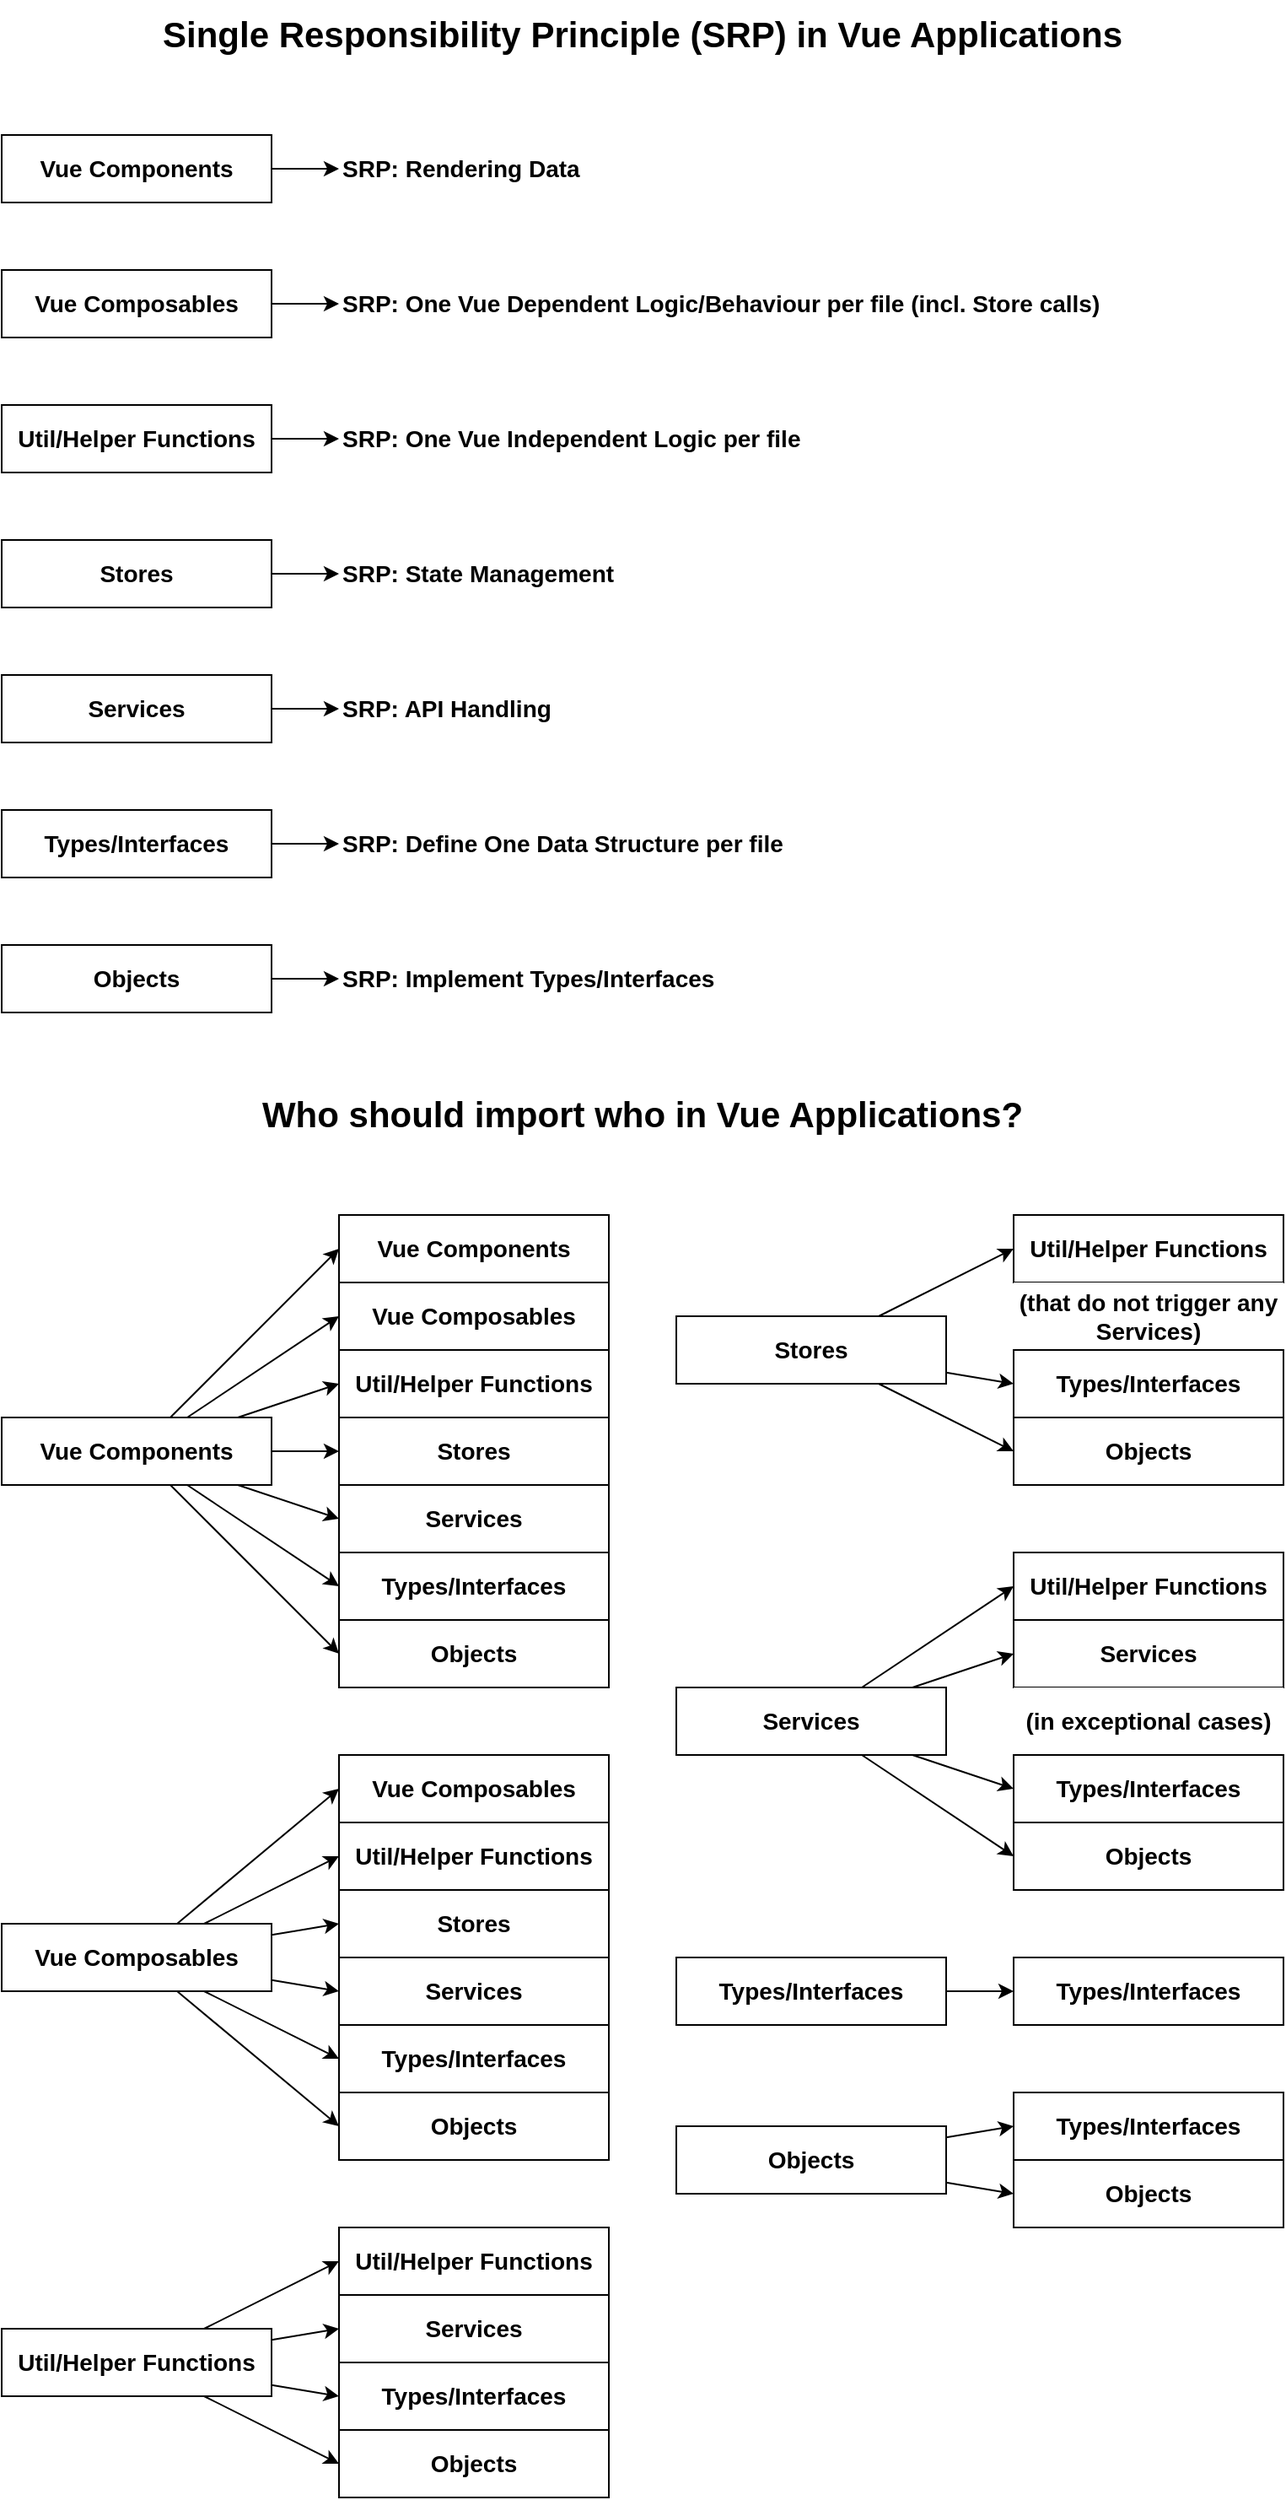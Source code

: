 <mxfile version="28.0.7">
  <diagram name="Seite-1" id="Prk-0ivaJmtBiu-Axqeh">
    <mxGraphModel dx="1198" dy="3158" grid="1" gridSize="10" guides="1" tooltips="1" connect="1" arrows="1" fold="1" page="1" pageScale="1" pageWidth="827" pageHeight="1169" math="0" shadow="0">
      <root>
        <mxCell id="0" />
        <mxCell id="1" parent="0" />
        <mxCell id="aSoLX_tGQvLrZcj3-7WW-1" value="&lt;b&gt;&lt;font style=&quot;font-size: 21px;&quot;&gt;Single Responsibility Principle (SRP) in Vue Applications&lt;/font&gt;&lt;/b&gt;" style="rounded=0;whiteSpace=wrap;html=1;strokeColor=none;" parent="1" vertex="1">
          <mxGeometry x="40" y="-2320" width="760" height="40" as="geometry" />
        </mxCell>
        <mxCell id="aSoLX_tGQvLrZcj3-7WW-2" value="" style="rounded=0;orthogonalLoop=1;jettySize=auto;html=1;" parent="1" source="aSoLX_tGQvLrZcj3-7WW-3" target="aSoLX_tGQvLrZcj3-7WW-4" edge="1">
          <mxGeometry relative="1" as="geometry" />
        </mxCell>
        <mxCell id="aSoLX_tGQvLrZcj3-7WW-3" value="&lt;b&gt;&lt;font style=&quot;font-size: 14px;&quot;&gt;Vue Components&lt;/font&gt;&lt;/b&gt;" style="rounded=0;whiteSpace=wrap;html=1;" parent="1" vertex="1">
          <mxGeometry x="40" y="-2240" width="160" height="40" as="geometry" />
        </mxCell>
        <mxCell id="aSoLX_tGQvLrZcj3-7WW-4" value="&lt;b&gt;&lt;font style=&quot;font-size: 14px;&quot;&gt;SRP: Rendering Data&lt;/font&gt;&lt;/b&gt;" style="rounded=0;whiteSpace=wrap;html=1;strokeColor=none;align=left;" parent="1" vertex="1">
          <mxGeometry x="240" y="-2240" width="560" height="40" as="geometry" />
        </mxCell>
        <mxCell id="aSoLX_tGQvLrZcj3-7WW-5" value="" style="rounded=0;orthogonalLoop=1;jettySize=auto;html=1;" parent="1" source="aSoLX_tGQvLrZcj3-7WW-6" target="aSoLX_tGQvLrZcj3-7WW-7" edge="1">
          <mxGeometry relative="1" as="geometry" />
        </mxCell>
        <mxCell id="aSoLX_tGQvLrZcj3-7WW-6" value="&lt;b&gt;&lt;font style=&quot;font-size: 14px;&quot;&gt;Vue Composables&lt;/font&gt;&lt;/b&gt;" style="rounded=0;whiteSpace=wrap;html=1;" parent="1" vertex="1">
          <mxGeometry x="40" y="-2160" width="160" height="40" as="geometry" />
        </mxCell>
        <mxCell id="aSoLX_tGQvLrZcj3-7WW-7" value="&lt;b&gt;&lt;font style=&quot;font-size: 14px;&quot;&gt;SRP: One Vue Dependent Logic/Behaviour per file (incl. Store calls)&lt;/font&gt;&lt;/b&gt;" style="rounded=0;whiteSpace=wrap;html=1;strokeColor=none;align=left;" parent="1" vertex="1">
          <mxGeometry x="240" y="-2160" width="560" height="40" as="geometry" />
        </mxCell>
        <mxCell id="aSoLX_tGQvLrZcj3-7WW-8" value="" style="rounded=0;orthogonalLoop=1;jettySize=auto;html=1;" parent="1" source="aSoLX_tGQvLrZcj3-7WW-9" target="aSoLX_tGQvLrZcj3-7WW-10" edge="1">
          <mxGeometry relative="1" as="geometry" />
        </mxCell>
        <mxCell id="aSoLX_tGQvLrZcj3-7WW-9" value="&lt;b&gt;&lt;font style=&quot;font-size: 14px;&quot;&gt;Util/Helper Functions&lt;/font&gt;&lt;/b&gt;" style="rounded=0;whiteSpace=wrap;html=1;" parent="1" vertex="1">
          <mxGeometry x="40" y="-2080" width="160" height="40" as="geometry" />
        </mxCell>
        <mxCell id="aSoLX_tGQvLrZcj3-7WW-10" value="&lt;b&gt;&lt;font style=&quot;font-size: 14px;&quot;&gt;SRP: One Vue Independent Logic per file&lt;/font&gt;&lt;/b&gt;" style="rounded=0;whiteSpace=wrap;html=1;strokeColor=none;align=left;" parent="1" vertex="1">
          <mxGeometry x="240" y="-2080" width="560" height="40" as="geometry" />
        </mxCell>
        <mxCell id="aSoLX_tGQvLrZcj3-7WW-11" value="" style="rounded=0;orthogonalLoop=1;jettySize=auto;html=1;" parent="1" source="aSoLX_tGQvLrZcj3-7WW-12" target="aSoLX_tGQvLrZcj3-7WW-13" edge="1">
          <mxGeometry relative="1" as="geometry" />
        </mxCell>
        <mxCell id="aSoLX_tGQvLrZcj3-7WW-12" value="&lt;b&gt;&lt;font style=&quot;font-size: 14px;&quot;&gt;Stores&lt;/font&gt;&lt;/b&gt;" style="rounded=0;whiteSpace=wrap;html=1;" parent="1" vertex="1">
          <mxGeometry x="40" y="-2000" width="160" height="40" as="geometry" />
        </mxCell>
        <mxCell id="aSoLX_tGQvLrZcj3-7WW-13" value="&lt;b&gt;&lt;font style=&quot;font-size: 14px;&quot;&gt;SRP: State Management&lt;/font&gt;&lt;/b&gt;" style="rounded=0;whiteSpace=wrap;html=1;strokeColor=none;align=left;" parent="1" vertex="1">
          <mxGeometry x="240" y="-2000" width="560" height="40" as="geometry" />
        </mxCell>
        <mxCell id="aSoLX_tGQvLrZcj3-7WW-14" value="" style="rounded=0;orthogonalLoop=1;jettySize=auto;html=1;" parent="1" source="aSoLX_tGQvLrZcj3-7WW-15" target="aSoLX_tGQvLrZcj3-7WW-16" edge="1">
          <mxGeometry relative="1" as="geometry" />
        </mxCell>
        <mxCell id="aSoLX_tGQvLrZcj3-7WW-15" value="&lt;b&gt;&lt;font style=&quot;font-size: 14px;&quot;&gt;Services&lt;/font&gt;&lt;/b&gt;" style="rounded=0;whiteSpace=wrap;html=1;" parent="1" vertex="1">
          <mxGeometry x="40" y="-1920" width="160" height="40" as="geometry" />
        </mxCell>
        <mxCell id="aSoLX_tGQvLrZcj3-7WW-16" value="&lt;b&gt;&lt;font style=&quot;font-size: 14px;&quot;&gt;SRP: API Handling&lt;/font&gt;&lt;/b&gt;" style="rounded=0;whiteSpace=wrap;html=1;strokeColor=none;align=left;" parent="1" vertex="1">
          <mxGeometry x="240" y="-1920" width="560" height="40" as="geometry" />
        </mxCell>
        <mxCell id="aSoLX_tGQvLrZcj3-7WW-17" style="rounded=0;orthogonalLoop=1;jettySize=auto;html=1;entryX=0;entryY=0.5;entryDx=0;entryDy=0;" parent="1" source="aSoLX_tGQvLrZcj3-7WW-22" target="aSoLX_tGQvLrZcj3-7WW-26" edge="1">
          <mxGeometry relative="1" as="geometry" />
        </mxCell>
        <mxCell id="aSoLX_tGQvLrZcj3-7WW-18" style="rounded=0;orthogonalLoop=1;jettySize=auto;html=1;entryX=0;entryY=0.5;entryDx=0;entryDy=0;" parent="1" source="aSoLX_tGQvLrZcj3-7WW-22" target="aSoLX_tGQvLrZcj3-7WW-23" edge="1">
          <mxGeometry relative="1" as="geometry" />
        </mxCell>
        <mxCell id="aSoLX_tGQvLrZcj3-7WW-19" style="rounded=0;orthogonalLoop=1;jettySize=auto;html=1;entryX=0;entryY=0.5;entryDx=0;entryDy=0;" parent="1" source="aSoLX_tGQvLrZcj3-7WW-22" target="aSoLX_tGQvLrZcj3-7WW-24" edge="1">
          <mxGeometry relative="1" as="geometry" />
        </mxCell>
        <mxCell id="aSoLX_tGQvLrZcj3-7WW-20" style="rounded=0;orthogonalLoop=1;jettySize=auto;html=1;entryX=0;entryY=0.5;entryDx=0;entryDy=0;" parent="1" source="aSoLX_tGQvLrZcj3-7WW-22" target="aSoLX_tGQvLrZcj3-7WW-27" edge="1">
          <mxGeometry relative="1" as="geometry" />
        </mxCell>
        <mxCell id="aSoLX_tGQvLrZcj3-7WW-21" style="rounded=0;orthogonalLoop=1;jettySize=auto;html=1;entryX=0;entryY=0.5;entryDx=0;entryDy=0;" parent="1" source="aSoLX_tGQvLrZcj3-7WW-22" target="aSoLX_tGQvLrZcj3-7WW-25" edge="1">
          <mxGeometry relative="1" as="geometry" />
        </mxCell>
        <mxCell id="3YpTmOR262WHaal2ZHXS-9" style="rounded=0;orthogonalLoop=1;jettySize=auto;html=1;entryX=0;entryY=0.5;entryDx=0;entryDy=0;" edge="1" parent="1" source="aSoLX_tGQvLrZcj3-7WW-22" target="3YpTmOR262WHaal2ZHXS-7">
          <mxGeometry relative="1" as="geometry" />
        </mxCell>
        <mxCell id="3YpTmOR262WHaal2ZHXS-10" style="rounded=0;orthogonalLoop=1;jettySize=auto;html=1;entryX=0;entryY=0.5;entryDx=0;entryDy=0;" edge="1" parent="1" source="aSoLX_tGQvLrZcj3-7WW-22" target="3YpTmOR262WHaal2ZHXS-8">
          <mxGeometry relative="1" as="geometry" />
        </mxCell>
        <mxCell id="aSoLX_tGQvLrZcj3-7WW-22" value="&lt;b&gt;&lt;font style=&quot;font-size: 14px;&quot;&gt;Vue Components&lt;/font&gt;&lt;/b&gt;" style="rounded=0;whiteSpace=wrap;html=1;" parent="1" vertex="1">
          <mxGeometry x="40" y="-1480" width="160" height="40" as="geometry" />
        </mxCell>
        <mxCell id="aSoLX_tGQvLrZcj3-7WW-23" value="&lt;b&gt;&lt;font style=&quot;font-size: 14px;&quot;&gt;Vue Composables&lt;/font&gt;&lt;/b&gt;" style="rounded=0;whiteSpace=wrap;html=1;" parent="1" vertex="1">
          <mxGeometry x="240" y="-1560" width="160" height="40" as="geometry" />
        </mxCell>
        <mxCell id="aSoLX_tGQvLrZcj3-7WW-24" value="&lt;b&gt;&lt;font style=&quot;font-size: 14px;&quot;&gt;Util/Helper Functions&lt;/font&gt;&lt;/b&gt;" style="rounded=0;whiteSpace=wrap;html=1;" parent="1" vertex="1">
          <mxGeometry x="240" y="-1520" width="160" height="40" as="geometry" />
        </mxCell>
        <mxCell id="aSoLX_tGQvLrZcj3-7WW-25" value="&lt;b&gt;&lt;font style=&quot;font-size: 14px;&quot;&gt;Stores&lt;/font&gt;&lt;/b&gt;" style="rounded=0;whiteSpace=wrap;html=1;" parent="1" vertex="1">
          <mxGeometry x="240" y="-1480" width="160" height="40" as="geometry" />
        </mxCell>
        <mxCell id="aSoLX_tGQvLrZcj3-7WW-26" value="&lt;b&gt;&lt;font style=&quot;font-size: 14px;&quot;&gt;Vue Components&lt;/font&gt;&lt;/b&gt;" style="rounded=0;whiteSpace=wrap;html=1;" parent="1" vertex="1">
          <mxGeometry x="240" y="-1600" width="160" height="40" as="geometry" />
        </mxCell>
        <mxCell id="aSoLX_tGQvLrZcj3-7WW-27" value="&lt;b&gt;&lt;font style=&quot;font-size: 14px;&quot;&gt;Services&lt;/font&gt;&lt;/b&gt;" style="rounded=0;whiteSpace=wrap;html=1;" parent="1" vertex="1">
          <mxGeometry x="240" y="-1440" width="160" height="40" as="geometry" />
        </mxCell>
        <mxCell id="aSoLX_tGQvLrZcj3-7WW-28" style="rounded=0;orthogonalLoop=1;jettySize=auto;html=1;entryX=0;entryY=0.5;entryDx=0;entryDy=0;" parent="1" source="aSoLX_tGQvLrZcj3-7WW-32" target="aSoLX_tGQvLrZcj3-7WW-33" edge="1">
          <mxGeometry relative="1" as="geometry" />
        </mxCell>
        <mxCell id="aSoLX_tGQvLrZcj3-7WW-29" style="rounded=0;orthogonalLoop=1;jettySize=auto;html=1;entryX=0;entryY=0.5;entryDx=0;entryDy=0;" parent="1" source="aSoLX_tGQvLrZcj3-7WW-32" target="aSoLX_tGQvLrZcj3-7WW-34" edge="1">
          <mxGeometry relative="1" as="geometry" />
        </mxCell>
        <mxCell id="aSoLX_tGQvLrZcj3-7WW-30" style="rounded=0;orthogonalLoop=1;jettySize=auto;html=1;entryX=0;entryY=0.5;entryDx=0;entryDy=0;" parent="1" source="aSoLX_tGQvLrZcj3-7WW-32" target="aSoLX_tGQvLrZcj3-7WW-36" edge="1">
          <mxGeometry relative="1" as="geometry" />
        </mxCell>
        <mxCell id="aSoLX_tGQvLrZcj3-7WW-31" style="rounded=0;orthogonalLoop=1;jettySize=auto;html=1;entryX=0;entryY=0.5;entryDx=0;entryDy=0;" parent="1" source="aSoLX_tGQvLrZcj3-7WW-32" target="aSoLX_tGQvLrZcj3-7WW-35" edge="1">
          <mxGeometry relative="1" as="geometry" />
        </mxCell>
        <mxCell id="3YpTmOR262WHaal2ZHXS-13" style="rounded=0;orthogonalLoop=1;jettySize=auto;html=1;entryX=0;entryY=0.5;entryDx=0;entryDy=0;" edge="1" parent="1" source="aSoLX_tGQvLrZcj3-7WW-32" target="3YpTmOR262WHaal2ZHXS-11">
          <mxGeometry relative="1" as="geometry" />
        </mxCell>
        <mxCell id="3YpTmOR262WHaal2ZHXS-14" style="rounded=0;orthogonalLoop=1;jettySize=auto;html=1;entryX=0;entryY=0.5;entryDx=0;entryDy=0;" edge="1" parent="1" source="aSoLX_tGQvLrZcj3-7WW-32" target="3YpTmOR262WHaal2ZHXS-12">
          <mxGeometry relative="1" as="geometry" />
        </mxCell>
        <mxCell id="aSoLX_tGQvLrZcj3-7WW-32" value="&lt;b&gt;&lt;font style=&quot;font-size: 14px;&quot;&gt;Vue Composables&lt;/font&gt;&lt;/b&gt;" style="rounded=0;whiteSpace=wrap;html=1;" parent="1" vertex="1">
          <mxGeometry x="40" y="-1180" width="160" height="40" as="geometry" />
        </mxCell>
        <mxCell id="aSoLX_tGQvLrZcj3-7WW-33" value="&lt;b&gt;&lt;font style=&quot;font-size: 14px;&quot;&gt;Vue Composables&lt;/font&gt;&lt;/b&gt;" style="rounded=0;whiteSpace=wrap;html=1;" parent="1" vertex="1">
          <mxGeometry x="240" y="-1280" width="160" height="40" as="geometry" />
        </mxCell>
        <mxCell id="aSoLX_tGQvLrZcj3-7WW-34" value="&lt;b&gt;&lt;font style=&quot;font-size: 14px;&quot;&gt;Util/Helper Functions&lt;/font&gt;&lt;/b&gt;" style="rounded=0;whiteSpace=wrap;html=1;" parent="1" vertex="1">
          <mxGeometry x="240" y="-1240" width="160" height="40" as="geometry" />
        </mxCell>
        <mxCell id="aSoLX_tGQvLrZcj3-7WW-35" value="&lt;b&gt;&lt;font style=&quot;font-size: 14px;&quot;&gt;Stores&lt;/font&gt;&lt;/b&gt;" style="rounded=0;whiteSpace=wrap;html=1;" parent="1" vertex="1">
          <mxGeometry x="240" y="-1200" width="160" height="40" as="geometry" />
        </mxCell>
        <mxCell id="aSoLX_tGQvLrZcj3-7WW-36" value="&lt;b&gt;&lt;font style=&quot;font-size: 14px;&quot;&gt;Services&lt;/font&gt;&lt;/b&gt;" style="rounded=0;whiteSpace=wrap;html=1;" parent="1" vertex="1">
          <mxGeometry x="240" y="-1160" width="160" height="40" as="geometry" />
        </mxCell>
        <mxCell id="aSoLX_tGQvLrZcj3-7WW-37" style="rounded=0;orthogonalLoop=1;jettySize=auto;html=1;entryX=0;entryY=0.5;entryDx=0;entryDy=0;" parent="1" source="aSoLX_tGQvLrZcj3-7WW-40" target="aSoLX_tGQvLrZcj3-7WW-41" edge="1">
          <mxGeometry relative="1" as="geometry" />
        </mxCell>
        <mxCell id="aSoLX_tGQvLrZcj3-7WW-38" style="rounded=0;orthogonalLoop=1;jettySize=auto;html=1;entryX=0;entryY=0.5;entryDx=0;entryDy=0;" parent="1" source="aSoLX_tGQvLrZcj3-7WW-40" target="aSoLX_tGQvLrZcj3-7WW-43" edge="1">
          <mxGeometry relative="1" as="geometry" />
        </mxCell>
        <mxCell id="3YpTmOR262WHaal2ZHXS-17" style="rounded=0;orthogonalLoop=1;jettySize=auto;html=1;entryX=0;entryY=0.5;entryDx=0;entryDy=0;" edge="1" parent="1" source="aSoLX_tGQvLrZcj3-7WW-40" target="3YpTmOR262WHaal2ZHXS-15">
          <mxGeometry relative="1" as="geometry" />
        </mxCell>
        <mxCell id="3YpTmOR262WHaal2ZHXS-18" style="rounded=0;orthogonalLoop=1;jettySize=auto;html=1;entryX=0;entryY=0.5;entryDx=0;entryDy=0;" edge="1" parent="1" source="aSoLX_tGQvLrZcj3-7WW-40" target="3YpTmOR262WHaal2ZHXS-16">
          <mxGeometry relative="1" as="geometry" />
        </mxCell>
        <mxCell id="aSoLX_tGQvLrZcj3-7WW-40" value="&lt;b&gt;&lt;font style=&quot;font-size: 14px;&quot;&gt;Util/Helper Functions&lt;/font&gt;&lt;/b&gt;" style="rounded=0;whiteSpace=wrap;html=1;" parent="1" vertex="1">
          <mxGeometry x="40" y="-940" width="160" height="40" as="geometry" />
        </mxCell>
        <mxCell id="aSoLX_tGQvLrZcj3-7WW-41" value="&lt;b&gt;&lt;font style=&quot;font-size: 14px;&quot;&gt;Util/Helper Functions&lt;/font&gt;&lt;/b&gt;" style="rounded=0;whiteSpace=wrap;html=1;" parent="1" vertex="1">
          <mxGeometry x="240" y="-1000" width="160" height="40" as="geometry" />
        </mxCell>
        <mxCell id="aSoLX_tGQvLrZcj3-7WW-43" value="&lt;b&gt;&lt;font style=&quot;font-size: 14px;&quot;&gt;Services&lt;/font&gt;&lt;/b&gt;" style="rounded=0;whiteSpace=wrap;html=1;" parent="1" vertex="1">
          <mxGeometry x="240" y="-960" width="160" height="40" as="geometry" />
        </mxCell>
        <mxCell id="aSoLX_tGQvLrZcj3-7WW-44" style="rounded=0;orthogonalLoop=1;jettySize=auto;html=1;entryX=0;entryY=0.5;entryDx=0;entryDy=0;" parent="1" source="aSoLX_tGQvLrZcj3-7WW-45" target="aSoLX_tGQvLrZcj3-7WW-46" edge="1">
          <mxGeometry relative="1" as="geometry" />
        </mxCell>
        <mxCell id="3YpTmOR262WHaal2ZHXS-22" style="rounded=0;orthogonalLoop=1;jettySize=auto;html=1;entryX=0;entryY=0.5;entryDx=0;entryDy=0;" edge="1" parent="1" source="aSoLX_tGQvLrZcj3-7WW-45" target="3YpTmOR262WHaal2ZHXS-20">
          <mxGeometry relative="1" as="geometry" />
        </mxCell>
        <mxCell id="3YpTmOR262WHaal2ZHXS-23" style="rounded=0;orthogonalLoop=1;jettySize=auto;html=1;entryX=0;entryY=0.5;entryDx=0;entryDy=0;" edge="1" parent="1" source="aSoLX_tGQvLrZcj3-7WW-45" target="3YpTmOR262WHaal2ZHXS-21">
          <mxGeometry relative="1" as="geometry" />
        </mxCell>
        <mxCell id="aSoLX_tGQvLrZcj3-7WW-45" value="&lt;b&gt;&lt;font style=&quot;font-size: 14px;&quot;&gt;Stores&lt;/font&gt;&lt;/b&gt;" style="rounded=0;whiteSpace=wrap;html=1;" parent="1" vertex="1">
          <mxGeometry x="440" y="-1540" width="160" height="40" as="geometry" />
        </mxCell>
        <mxCell id="aSoLX_tGQvLrZcj3-7WW-46" value="&lt;b&gt;&lt;font style=&quot;font-size: 14px;&quot;&gt;Util/Helper Functions&lt;/font&gt;&lt;/b&gt;" style="rounded=0;whiteSpace=wrap;html=1;" parent="1" vertex="1">
          <mxGeometry x="640" y="-1600" width="160" height="40" as="geometry" />
        </mxCell>
        <mxCell id="aSoLX_tGQvLrZcj3-7WW-47" style="rounded=0;orthogonalLoop=1;jettySize=auto;html=1;entryX=0;entryY=0.5;entryDx=0;entryDy=0;" parent="1" source="aSoLX_tGQvLrZcj3-7WW-49" target="aSoLX_tGQvLrZcj3-7WW-50" edge="1">
          <mxGeometry relative="1" as="geometry" />
        </mxCell>
        <mxCell id="aSoLX_tGQvLrZcj3-7WW-48" style="rounded=0;orthogonalLoop=1;jettySize=auto;html=1;entryX=0;entryY=0.5;entryDx=0;entryDy=0;" parent="1" source="aSoLX_tGQvLrZcj3-7WW-49" target="aSoLX_tGQvLrZcj3-7WW-51" edge="1">
          <mxGeometry relative="1" as="geometry" />
        </mxCell>
        <mxCell id="3YpTmOR262WHaal2ZHXS-26" style="rounded=0;orthogonalLoop=1;jettySize=auto;html=1;entryX=0;entryY=0.5;entryDx=0;entryDy=0;" edge="1" parent="1" source="aSoLX_tGQvLrZcj3-7WW-49" target="3YpTmOR262WHaal2ZHXS-24">
          <mxGeometry relative="1" as="geometry" />
        </mxCell>
        <mxCell id="3YpTmOR262WHaal2ZHXS-27" style="rounded=0;orthogonalLoop=1;jettySize=auto;html=1;entryX=0;entryY=0.5;entryDx=0;entryDy=0;" edge="1" parent="1" source="aSoLX_tGQvLrZcj3-7WW-49" target="3YpTmOR262WHaal2ZHXS-25">
          <mxGeometry relative="1" as="geometry" />
        </mxCell>
        <mxCell id="aSoLX_tGQvLrZcj3-7WW-49" value="&lt;b&gt;&lt;font style=&quot;font-size: 14px;&quot;&gt;Services&lt;/font&gt;&lt;/b&gt;" style="rounded=0;whiteSpace=wrap;html=1;" parent="1" vertex="1">
          <mxGeometry x="440" y="-1320" width="160" height="40" as="geometry" />
        </mxCell>
        <mxCell id="aSoLX_tGQvLrZcj3-7WW-50" value="&lt;b&gt;&lt;font style=&quot;font-size: 14px;&quot;&gt;Util/Helper Functions&lt;/font&gt;&lt;/b&gt;" style="rounded=0;whiteSpace=wrap;html=1;" parent="1" vertex="1">
          <mxGeometry x="640" y="-1400" width="160" height="40" as="geometry" />
        </mxCell>
        <mxCell id="aSoLX_tGQvLrZcj3-7WW-51" value="&lt;b&gt;&lt;font style=&quot;font-size: 14px;&quot;&gt;Services&lt;/font&gt;&lt;/b&gt;" style="rounded=0;whiteSpace=wrap;html=1;" parent="1" vertex="1">
          <mxGeometry x="640" y="-1360" width="160" height="40" as="geometry" />
        </mxCell>
        <mxCell id="aSoLX_tGQvLrZcj3-7WW-52" value="&lt;b&gt;&lt;font style=&quot;font-size: 21px;&quot;&gt;Who should import who in Vue Applications?&lt;/font&gt;&lt;/b&gt;" style="rounded=0;whiteSpace=wrap;html=1;strokeColor=none;" parent="1" vertex="1">
          <mxGeometry x="40" y="-1680" width="760" height="40" as="geometry" />
        </mxCell>
        <mxCell id="19DdMvmEHWv00gD5VKEB-1" value="&lt;b&gt;&lt;font style=&quot;font-size: 14px;&quot;&gt;(that do not trigger any Services)&lt;/font&gt;&lt;/b&gt;" style="rounded=0;whiteSpace=wrap;html=1;strokeColor=none;fontColor=#000000;" parent="1" vertex="1">
          <mxGeometry x="640" y="-1560" width="160" height="40" as="geometry" />
        </mxCell>
        <mxCell id="DtCXY7cOGpiY2sy15-Yy-1" value="&lt;b&gt;&lt;font style=&quot;font-size: 14px;&quot;&gt;(in exceptional cases)&lt;/font&gt;&lt;/b&gt;" style="rounded=0;whiteSpace=wrap;html=1;strokeColor=none;fontColor=#000000;" parent="1" vertex="1">
          <mxGeometry x="640" y="-1320" width="160" height="40" as="geometry" />
        </mxCell>
        <mxCell id="3YpTmOR262WHaal2ZHXS-1" value="" style="rounded=0;orthogonalLoop=1;jettySize=auto;html=1;" edge="1" parent="1" source="3YpTmOR262WHaal2ZHXS-2" target="3YpTmOR262WHaal2ZHXS-3">
          <mxGeometry relative="1" as="geometry" />
        </mxCell>
        <mxCell id="3YpTmOR262WHaal2ZHXS-2" value="&lt;b&gt;&lt;font style=&quot;font-size: 14px;&quot;&gt;Types/Interfaces&lt;/font&gt;&lt;/b&gt;" style="rounded=0;whiteSpace=wrap;html=1;" vertex="1" parent="1">
          <mxGeometry x="40" y="-1840" width="160" height="40" as="geometry" />
        </mxCell>
        <mxCell id="3YpTmOR262WHaal2ZHXS-3" value="&lt;b&gt;&lt;font style=&quot;font-size: 14px;&quot;&gt;SRP: Define One Data Structure per file&lt;/font&gt;&lt;/b&gt;" style="rounded=0;whiteSpace=wrap;html=1;strokeColor=none;align=left;" vertex="1" parent="1">
          <mxGeometry x="240" y="-1840" width="560" height="40" as="geometry" />
        </mxCell>
        <mxCell id="3YpTmOR262WHaal2ZHXS-4" value="" style="rounded=0;orthogonalLoop=1;jettySize=auto;html=1;" edge="1" parent="1" source="3YpTmOR262WHaal2ZHXS-5" target="3YpTmOR262WHaal2ZHXS-6">
          <mxGeometry relative="1" as="geometry" />
        </mxCell>
        <mxCell id="3YpTmOR262WHaal2ZHXS-5" value="&lt;b&gt;&lt;font style=&quot;font-size: 14px;&quot;&gt;Objects&lt;/font&gt;&lt;/b&gt;" style="rounded=0;whiteSpace=wrap;html=1;" vertex="1" parent="1">
          <mxGeometry x="40" y="-1760" width="160" height="40" as="geometry" />
        </mxCell>
        <mxCell id="3YpTmOR262WHaal2ZHXS-6" value="&lt;b&gt;&lt;font style=&quot;font-size: 14px;&quot;&gt;SRP: Implement Types/Interfaces&lt;/font&gt;&lt;/b&gt;" style="rounded=0;whiteSpace=wrap;html=1;strokeColor=none;align=left;" vertex="1" parent="1">
          <mxGeometry x="240" y="-1760" width="560" height="40" as="geometry" />
        </mxCell>
        <mxCell id="3YpTmOR262WHaal2ZHXS-7" value="&lt;b&gt;&lt;font style=&quot;font-size: 14px;&quot;&gt;Types/Interfaces&lt;/font&gt;&lt;/b&gt;" style="rounded=0;whiteSpace=wrap;html=1;" vertex="1" parent="1">
          <mxGeometry x="240" y="-1400" width="160" height="40" as="geometry" />
        </mxCell>
        <mxCell id="3YpTmOR262WHaal2ZHXS-8" value="&lt;b&gt;&lt;font style=&quot;font-size: 14px;&quot;&gt;Objects&lt;/font&gt;&lt;/b&gt;" style="rounded=0;whiteSpace=wrap;html=1;" vertex="1" parent="1">
          <mxGeometry x="240" y="-1360" width="160" height="40" as="geometry" />
        </mxCell>
        <mxCell id="3YpTmOR262WHaal2ZHXS-11" value="&lt;b&gt;&lt;font style=&quot;font-size: 14px;&quot;&gt;Types/Interfaces&lt;/font&gt;&lt;/b&gt;" style="rounded=0;whiteSpace=wrap;html=1;" vertex="1" parent="1">
          <mxGeometry x="240" y="-1120" width="160" height="40" as="geometry" />
        </mxCell>
        <mxCell id="3YpTmOR262WHaal2ZHXS-12" value="&lt;b&gt;&lt;font style=&quot;font-size: 14px;&quot;&gt;Objects&lt;/font&gt;&lt;/b&gt;" style="rounded=0;whiteSpace=wrap;html=1;" vertex="1" parent="1">
          <mxGeometry x="240" y="-1080" width="160" height="40" as="geometry" />
        </mxCell>
        <mxCell id="3YpTmOR262WHaal2ZHXS-15" value="&lt;b&gt;&lt;font style=&quot;font-size: 14px;&quot;&gt;Types/Interfaces&lt;/font&gt;&lt;/b&gt;" style="rounded=0;whiteSpace=wrap;html=1;" vertex="1" parent="1">
          <mxGeometry x="240" y="-920" width="160" height="40" as="geometry" />
        </mxCell>
        <mxCell id="3YpTmOR262WHaal2ZHXS-16" value="&lt;b&gt;&lt;font style=&quot;font-size: 14px;&quot;&gt;Objects&lt;/font&gt;&lt;/b&gt;" style="rounded=0;whiteSpace=wrap;html=1;" vertex="1" parent="1">
          <mxGeometry x="240" y="-880" width="160" height="40" as="geometry" />
        </mxCell>
        <mxCell id="3YpTmOR262WHaal2ZHXS-20" value="&lt;b&gt;&lt;font style=&quot;font-size: 14px;&quot;&gt;Types/Interfaces&lt;/font&gt;&lt;/b&gt;" style="rounded=0;whiteSpace=wrap;html=1;" vertex="1" parent="1">
          <mxGeometry x="640" y="-1520" width="160" height="40" as="geometry" />
        </mxCell>
        <mxCell id="3YpTmOR262WHaal2ZHXS-21" value="&lt;b&gt;&lt;font style=&quot;font-size: 14px;&quot;&gt;Objects&lt;/font&gt;&lt;/b&gt;" style="rounded=0;whiteSpace=wrap;html=1;" vertex="1" parent="1">
          <mxGeometry x="640" y="-1480" width="160" height="40" as="geometry" />
        </mxCell>
        <mxCell id="3YpTmOR262WHaal2ZHXS-24" value="&lt;b&gt;&lt;font style=&quot;font-size: 14px;&quot;&gt;Types/Interfaces&lt;/font&gt;&lt;/b&gt;" style="rounded=0;whiteSpace=wrap;html=1;" vertex="1" parent="1">
          <mxGeometry x="640" y="-1280" width="160" height="40" as="geometry" />
        </mxCell>
        <mxCell id="3YpTmOR262WHaal2ZHXS-25" value="&lt;b&gt;&lt;font style=&quot;font-size: 14px;&quot;&gt;Objects&lt;/font&gt;&lt;/b&gt;" style="rounded=0;whiteSpace=wrap;html=1;" vertex="1" parent="1">
          <mxGeometry x="640" y="-1240" width="160" height="40" as="geometry" />
        </mxCell>
        <mxCell id="3YpTmOR262WHaal2ZHXS-28" style="rounded=0;orthogonalLoop=1;jettySize=auto;html=1;entryX=0;entryY=0.5;entryDx=0;entryDy=0;" edge="1" parent="1" source="3YpTmOR262WHaal2ZHXS-32" target="3YpTmOR262WHaal2ZHXS-33">
          <mxGeometry relative="1" as="geometry" />
        </mxCell>
        <mxCell id="3YpTmOR262WHaal2ZHXS-32" value="&lt;b&gt;&lt;font style=&quot;font-size: 14px;&quot;&gt;Types/Interfaces&lt;/font&gt;&lt;/b&gt;" style="rounded=0;whiteSpace=wrap;html=1;" vertex="1" parent="1">
          <mxGeometry x="440" y="-1160" width="160" height="40" as="geometry" />
        </mxCell>
        <mxCell id="3YpTmOR262WHaal2ZHXS-33" value="&lt;b&gt;&lt;font style=&quot;font-size: 14px;&quot;&gt;Types/Interfaces&lt;/font&gt;&lt;/b&gt;" style="rounded=0;whiteSpace=wrap;html=1;" vertex="1" parent="1">
          <mxGeometry x="640" y="-1160" width="160" height="40" as="geometry" />
        </mxCell>
        <mxCell id="3YpTmOR262WHaal2ZHXS-37" style="rounded=0;orthogonalLoop=1;jettySize=auto;html=1;entryX=0;entryY=0.5;entryDx=0;entryDy=0;" edge="1" parent="1" source="3YpTmOR262WHaal2ZHXS-41" target="3YpTmOR262WHaal2ZHXS-42">
          <mxGeometry relative="1" as="geometry" />
        </mxCell>
        <mxCell id="3YpTmOR262WHaal2ZHXS-40" style="rounded=0;orthogonalLoop=1;jettySize=auto;html=1;entryX=0;entryY=0.5;entryDx=0;entryDy=0;" edge="1" parent="1" source="3YpTmOR262WHaal2ZHXS-41" target="3YpTmOR262WHaal2ZHXS-45">
          <mxGeometry relative="1" as="geometry" />
        </mxCell>
        <mxCell id="3YpTmOR262WHaal2ZHXS-41" value="&lt;b&gt;&lt;font style=&quot;font-size: 14px;&quot;&gt;Objects&lt;/font&gt;&lt;/b&gt;" style="rounded=0;whiteSpace=wrap;html=1;" vertex="1" parent="1">
          <mxGeometry x="440" y="-1060" width="160" height="40" as="geometry" />
        </mxCell>
        <mxCell id="3YpTmOR262WHaal2ZHXS-42" value="&lt;b&gt;&lt;font style=&quot;font-size: 14px;&quot;&gt;Types/Interfaces&lt;/font&gt;&lt;/b&gt;" style="rounded=0;whiteSpace=wrap;html=1;" vertex="1" parent="1">
          <mxGeometry x="640" y="-1080" width="160" height="40" as="geometry" />
        </mxCell>
        <mxCell id="3YpTmOR262WHaal2ZHXS-45" value="&lt;b&gt;&lt;font style=&quot;font-size: 14px;&quot;&gt;Objects&lt;/font&gt;&lt;/b&gt;" style="rounded=0;whiteSpace=wrap;html=1;" vertex="1" parent="1">
          <mxGeometry x="640" y="-1040" width="160" height="40" as="geometry" />
        </mxCell>
      </root>
    </mxGraphModel>
  </diagram>
</mxfile>
